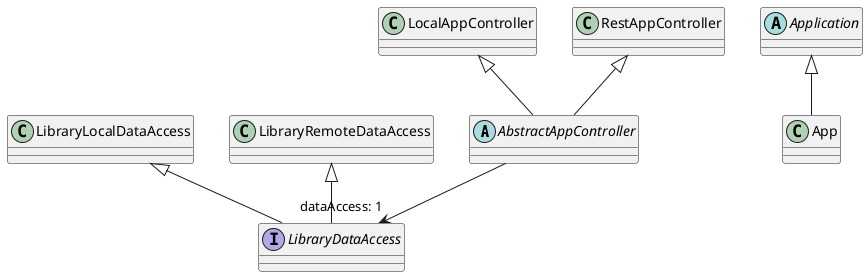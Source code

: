 @startuml
abstract class AbstractAppController extends LocalAppController
abstract class AbstractAppController extends RestAppController

abstract class Application { }

class App extends Application

class LibraryLocalDataAccess { }
class LibraryRemoteDataAccess { }

interface LibraryDataAccess implements LibraryLocalDataAccess
interface LibraryDataAccess implements LibraryRemoteDataAccess

AbstractAppController --> "dataAccess: 1" LibraryDataAccess
@enduml

